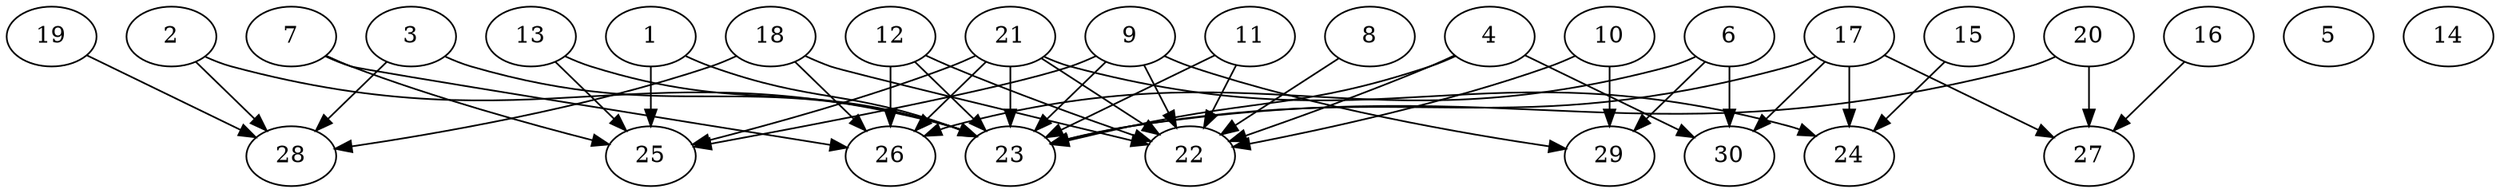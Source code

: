 // DAG automatically generated by daggen at Thu Oct  3 14:04:18 2019
// ./daggen --dot -n 30 --ccr 0.3 --fat 0.9 --regular 0.5 --density 0.5 --mindata 5242880 --maxdata 52428800 
digraph G {
  1 [size="159109120", alpha="0.04", expect_size="47732736"] 
  1 -> 23 [size ="47732736"]
  1 -> 25 [size ="47732736"]
  2 [size="74659840", alpha="0.02", expect_size="22397952"] 
  2 -> 23 [size ="22397952"]
  2 -> 28 [size ="22397952"]
  3 [size="143240533", alpha="0.03", expect_size="42972160"] 
  3 -> 23 [size ="42972160"]
  3 -> 28 [size ="42972160"]
  4 [size="127109120", alpha="0.16", expect_size="38132736"] 
  4 -> 22 [size ="38132736"]
  4 -> 23 [size ="38132736"]
  4 -> 30 [size ="38132736"]
  5 [size="155965440", alpha="0.09", expect_size="46789632"] 
  6 [size="71055360", alpha="0.07", expect_size="21316608"] 
  6 -> 26 [size ="21316608"]
  6 -> 29 [size ="21316608"]
  6 -> 30 [size ="21316608"]
  7 [size="82350080", alpha="0.18", expect_size="24705024"] 
  7 -> 25 [size ="24705024"]
  7 -> 26 [size ="24705024"]
  8 [size="78394027", alpha="0.15", expect_size="23518208"] 
  8 -> 22 [size ="23518208"]
  9 [size="77714773", alpha="0.11", expect_size="23314432"] 
  9 -> 22 [size ="23314432"]
  9 -> 23 [size ="23314432"]
  9 -> 25 [size ="23314432"]
  9 -> 29 [size ="23314432"]
  10 [size="72710827", alpha="0.01", expect_size="21813248"] 
  10 -> 22 [size ="21813248"]
  10 -> 29 [size ="21813248"]
  11 [size="88688640", alpha="0.06", expect_size="26606592"] 
  11 -> 22 [size ="26606592"]
  11 -> 23 [size ="26606592"]
  12 [size="120603307", alpha="0.01", expect_size="36180992"] 
  12 -> 22 [size ="36180992"]
  12 -> 23 [size ="36180992"]
  12 -> 26 [size ="36180992"]
  13 [size="133584213", alpha="0.10", expect_size="40075264"] 
  13 -> 23 [size ="40075264"]
  13 -> 25 [size ="40075264"]
  14 [size="160761173", alpha="0.06", expect_size="48228352"] 
  15 [size="128508587", alpha="0.07", expect_size="38552576"] 
  15 -> 24 [size ="38552576"]
  16 [size="44485973", alpha="0.03", expect_size="13345792"] 
  16 -> 27 [size ="13345792"]
  17 [size="101010773", alpha="0.05", expect_size="30303232"] 
  17 -> 23 [size ="30303232"]
  17 -> 24 [size ="30303232"]
  17 -> 27 [size ="30303232"]
  17 -> 30 [size ="30303232"]
  18 [size="83824640", alpha="0.05", expect_size="25147392"] 
  18 -> 22 [size ="25147392"]
  18 -> 26 [size ="25147392"]
  18 -> 28 [size ="25147392"]
  19 [size="47394133", alpha="0.13", expect_size="14218240"] 
  19 -> 28 [size ="14218240"]
  20 [size="130761387", alpha="0.11", expect_size="39228416"] 
  20 -> 23 [size ="39228416"]
  20 -> 27 [size ="39228416"]
  21 [size="141240320", alpha="0.07", expect_size="42372096"] 
  21 -> 22 [size ="42372096"]
  21 -> 23 [size ="42372096"]
  21 -> 24 [size ="42372096"]
  21 -> 25 [size ="42372096"]
  21 -> 26 [size ="42372096"]
  22 [size="28218027", alpha="0.10", expect_size="8465408"] 
  23 [size="33720320", alpha="0.08", expect_size="10116096"] 
  24 [size="112527360", alpha="0.01", expect_size="33758208"] 
  25 [size="158347947", alpha="0.12", expect_size="47504384"] 
  26 [size="57483947", alpha="0.09", expect_size="17245184"] 
  27 [size="77663573", alpha="0.14", expect_size="23299072"] 
  28 [size="118541653", alpha="0.08", expect_size="35562496"] 
  29 [size="157044053", alpha="0.08", expect_size="47113216"] 
  30 [size="105468587", alpha="0.16", expect_size="31640576"] 
}
